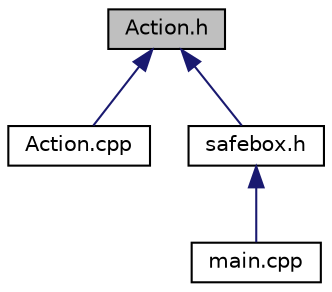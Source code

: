 digraph "Action.h"
{
 // LATEX_PDF_SIZE
  edge [fontname="Helvetica",fontsize="10",labelfontname="Helvetica",labelfontsize="10"];
  node [fontname="Helvetica",fontsize="10",shape=record];
  Node1 [label="Action.h",height=0.2,width=0.4,color="black", fillcolor="grey75", style="filled", fontcolor="black",tooltip="File which contain the implementation of Action class in safeboxe namespace."];
  Node1 -> Node2 [dir="back",color="midnightblue",fontsize="10",style="solid",fontname="Helvetica"];
  Node2 [label="Action.cpp",height=0.2,width=0.4,color="black", fillcolor="white", style="filled",URL="$_action_8cpp.html",tooltip=" "];
  Node1 -> Node3 [dir="back",color="midnightblue",fontsize="10",style="solid",fontname="Helvetica"];
  Node3 [label="safebox.h",height=0.2,width=0.4,color="black", fillcolor="white", style="filled",URL="$safebox_8h.html",tooltip=" "];
  Node3 -> Node4 [dir="back",color="midnightblue",fontsize="10",style="solid",fontname="Helvetica"];
  Node4 [label="main.cpp",height=0.2,width=0.4,color="black", fillcolor="white", style="filled",URL="$main_8cpp.html",tooltip=" "];
}
